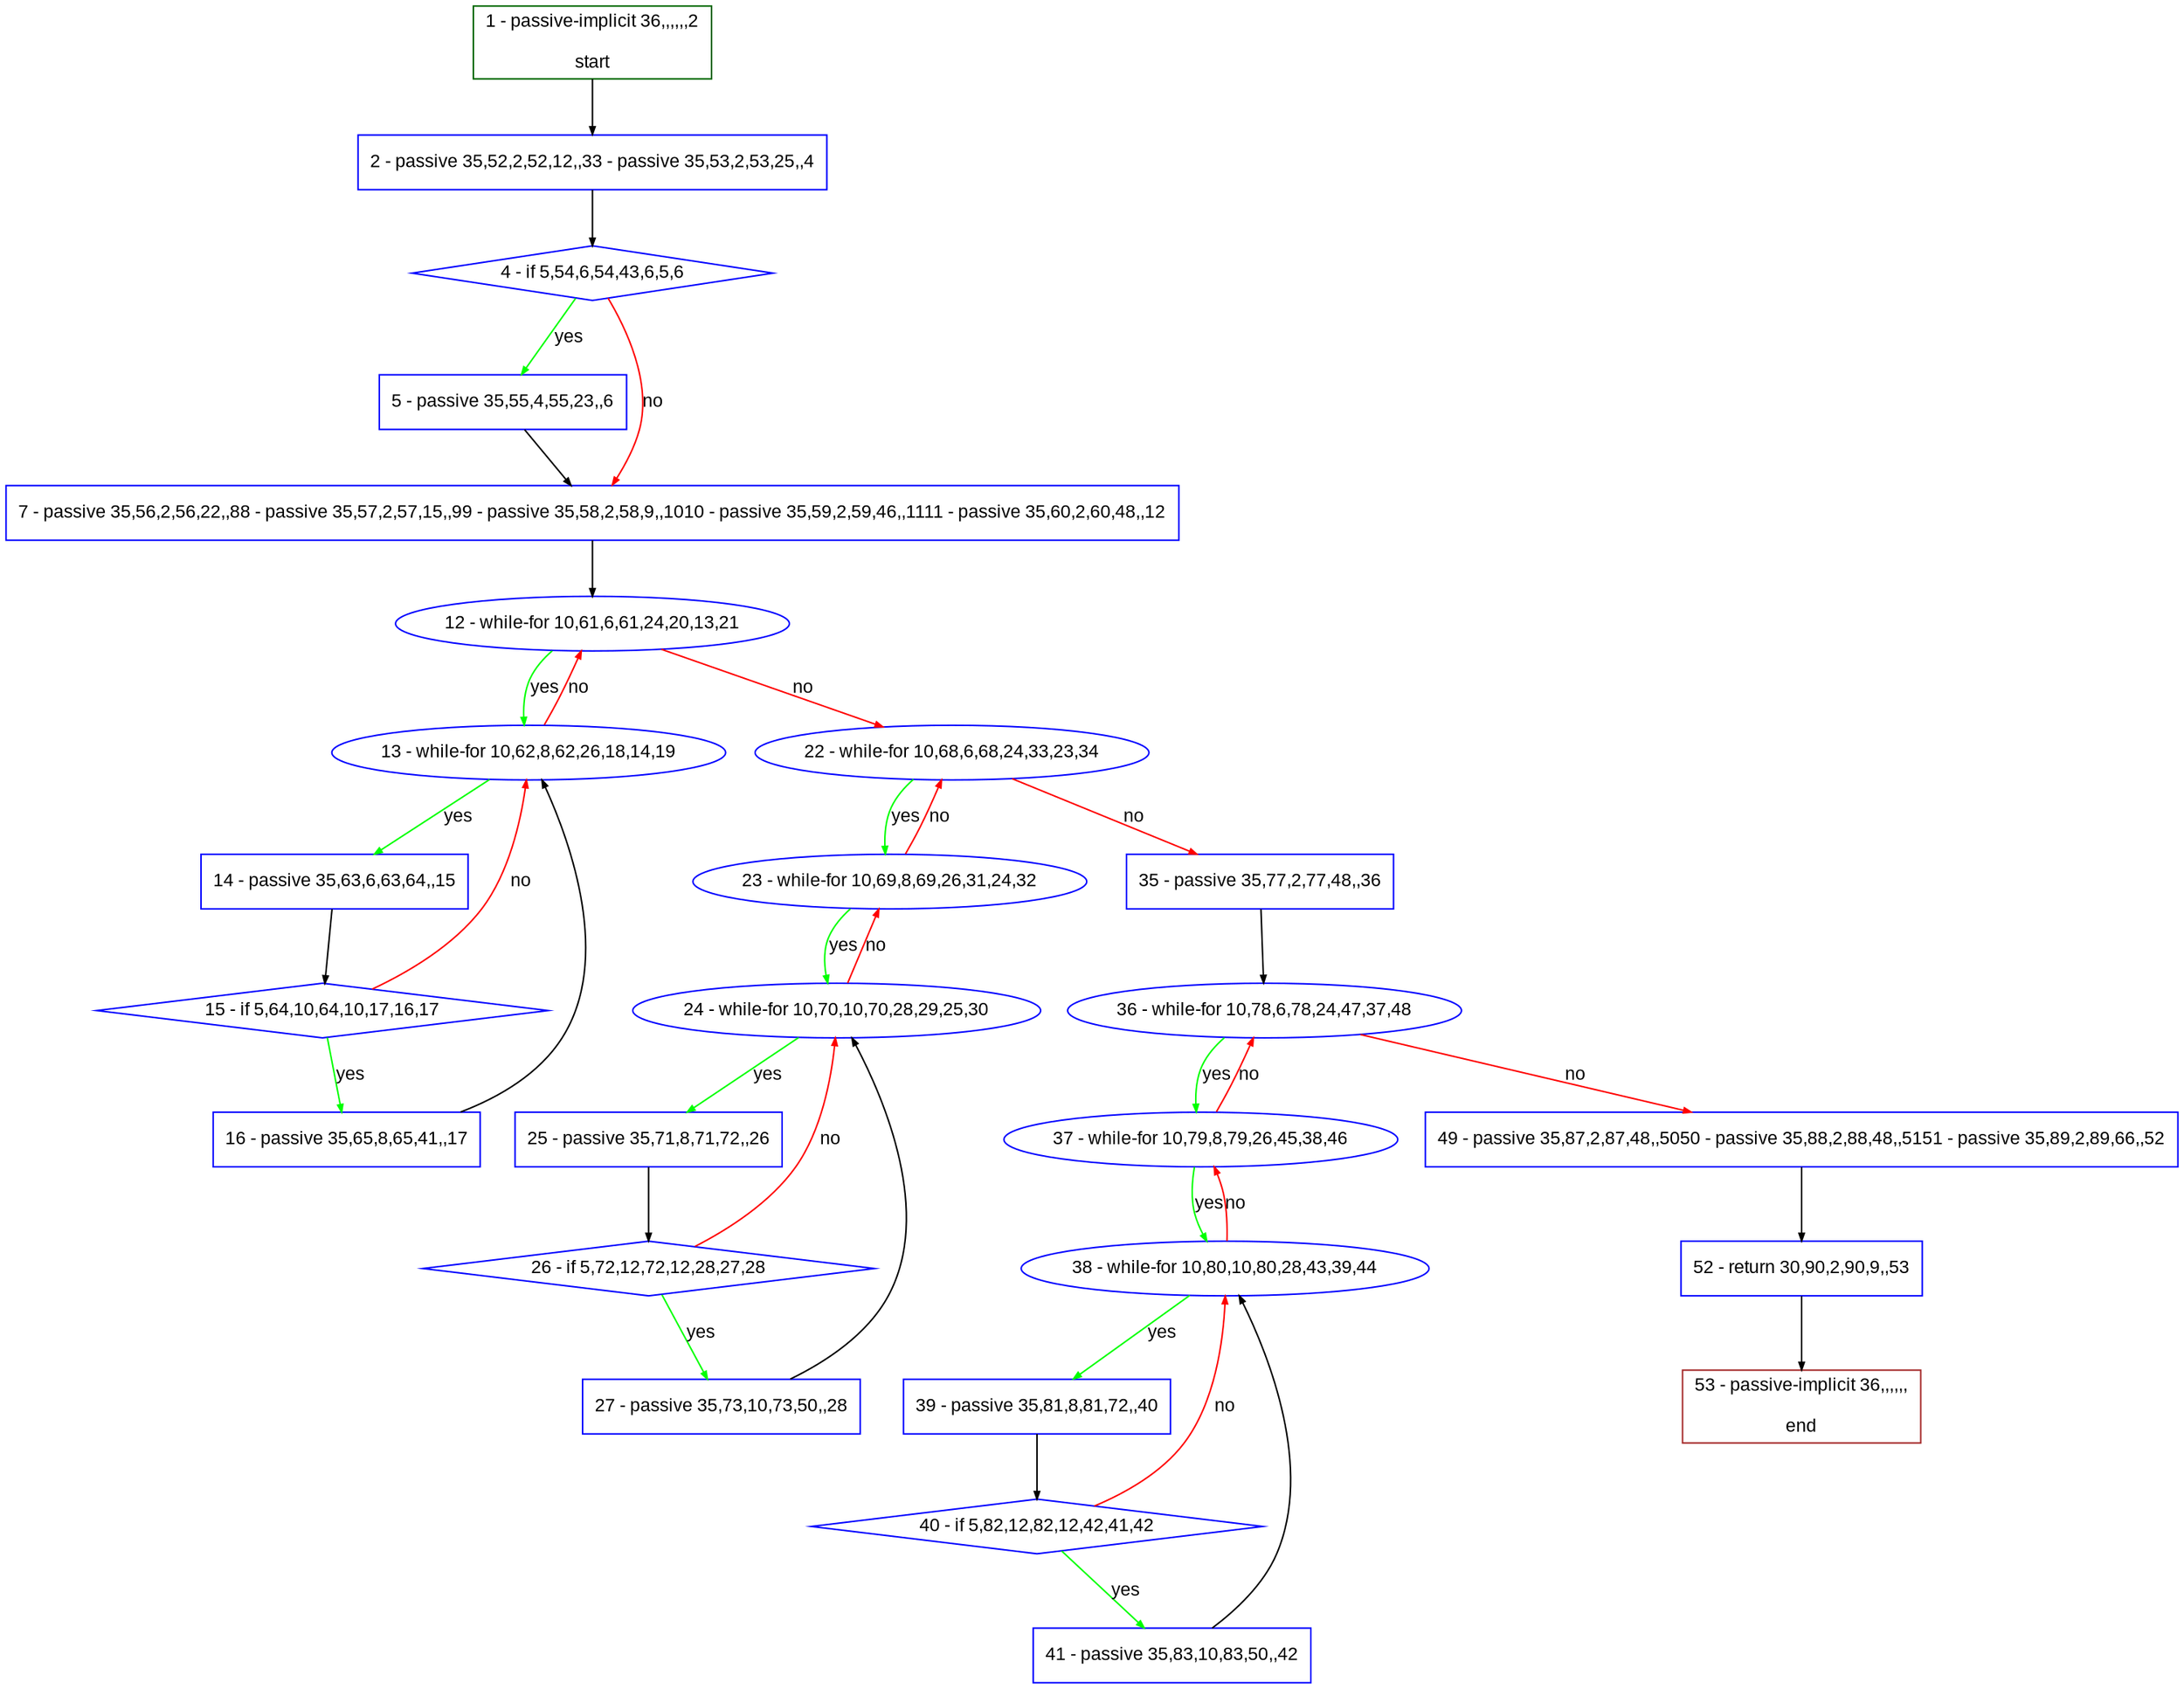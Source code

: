 digraph "" {
  graph [pack="true", label="", fontsize="12", packmode="clust", fontname="Arial", fillcolor="#FFFFCC", bgcolor="white", style="rounded,filled", compound="true"];
  node [node_initialized="no", label="", color="grey", fontsize="12", fillcolor="white", fontname="Arial", style="filled", shape="rectangle", compound="true", fixedsize="false"];
  edge [fontcolor="black", arrowhead="normal", arrowtail="none", arrowsize="0.5", ltail="", label="", color="black", fontsize="12", lhead="", fontname="Arial", dir="forward", compound="true"];
  __N1 [label="2 - passive 35,52,2,52,12,,33 - passive 35,53,2,53,25,,4", color="#0000ff", fillcolor="#ffffff", style="filled", shape="box"];
  __N2 [label="1 - passive-implicit 36,,,,,,2\n\nstart", color="#006400", fillcolor="#ffffff", style="filled", shape="box"];
  __N3 [label="4 - if 5,54,6,54,43,6,5,6", color="#0000ff", fillcolor="#ffffff", style="filled", shape="diamond"];
  __N4 [label="5 - passive 35,55,4,55,23,,6", color="#0000ff", fillcolor="#ffffff", style="filled", shape="box"];
  __N5 [label="7 - passive 35,56,2,56,22,,88 - passive 35,57,2,57,15,,99 - passive 35,58,2,58,9,,1010 - passive 35,59,2,59,46,,1111 - passive 35,60,2,60,48,,12", color="#0000ff", fillcolor="#ffffff", style="filled", shape="box"];
  __N6 [label="12 - while-for 10,61,6,61,24,20,13,21", color="#0000ff", fillcolor="#ffffff", style="filled", shape="oval"];
  __N7 [label="13 - while-for 10,62,8,62,26,18,14,19", color="#0000ff", fillcolor="#ffffff", style="filled", shape="oval"];
  __N8 [label="22 - while-for 10,68,6,68,24,33,23,34", color="#0000ff", fillcolor="#ffffff", style="filled", shape="oval"];
  __N9 [label="14 - passive 35,63,6,63,64,,15", color="#0000ff", fillcolor="#ffffff", style="filled", shape="box"];
  __N10 [label="15 - if 5,64,10,64,10,17,16,17", color="#0000ff", fillcolor="#ffffff", style="filled", shape="diamond"];
  __N11 [label="16 - passive 35,65,8,65,41,,17", color="#0000ff", fillcolor="#ffffff", style="filled", shape="box"];
  __N12 [label="23 - while-for 10,69,8,69,26,31,24,32", color="#0000ff", fillcolor="#ffffff", style="filled", shape="oval"];
  __N13 [label="35 - passive 35,77,2,77,48,,36", color="#0000ff", fillcolor="#ffffff", style="filled", shape="box"];
  __N14 [label="24 - while-for 10,70,10,70,28,29,25,30", color="#0000ff", fillcolor="#ffffff", style="filled", shape="oval"];
  __N15 [label="25 - passive 35,71,8,71,72,,26", color="#0000ff", fillcolor="#ffffff", style="filled", shape="box"];
  __N16 [label="26 - if 5,72,12,72,12,28,27,28", color="#0000ff", fillcolor="#ffffff", style="filled", shape="diamond"];
  __N17 [label="27 - passive 35,73,10,73,50,,28", color="#0000ff", fillcolor="#ffffff", style="filled", shape="box"];
  __N18 [label="36 - while-for 10,78,6,78,24,47,37,48", color="#0000ff", fillcolor="#ffffff", style="filled", shape="oval"];
  __N19 [label="37 - while-for 10,79,8,79,26,45,38,46", color="#0000ff", fillcolor="#ffffff", style="filled", shape="oval"];
  __N20 [label="49 - passive 35,87,2,87,48,,5050 - passive 35,88,2,88,48,,5151 - passive 35,89,2,89,66,,52", color="#0000ff", fillcolor="#ffffff", style="filled", shape="box"];
  __N21 [label="38 - while-for 10,80,10,80,28,43,39,44", color="#0000ff", fillcolor="#ffffff", style="filled", shape="oval"];
  __N22 [label="39 - passive 35,81,8,81,72,,40", color="#0000ff", fillcolor="#ffffff", style="filled", shape="box"];
  __N23 [label="40 - if 5,82,12,82,12,42,41,42", color="#0000ff", fillcolor="#ffffff", style="filled", shape="diamond"];
  __N24 [label="41 - passive 35,83,10,83,50,,42", color="#0000ff", fillcolor="#ffffff", style="filled", shape="box"];
  __N25 [label="52 - return 30,90,2,90,9,,53", color="#0000ff", fillcolor="#ffffff", style="filled", shape="box"];
  __N26 [label="53 - passive-implicit 36,,,,,,\n\nend", color="#a52a2a", fillcolor="#ffffff", style="filled", shape="box"];
  __N2 -> __N1 [arrowhead="normal", arrowtail="none", color="#000000", label="", dir="forward"];
  __N1 -> __N3 [arrowhead="normal", arrowtail="none", color="#000000", label="", dir="forward"];
  __N3 -> __N4 [arrowhead="normal", arrowtail="none", color="#00ff00", label="yes", dir="forward"];
  __N3 -> __N5 [arrowhead="normal", arrowtail="none", color="#ff0000", label="no", dir="forward"];
  __N4 -> __N5 [arrowhead="normal", arrowtail="none", color="#000000", label="", dir="forward"];
  __N5 -> __N6 [arrowhead="normal", arrowtail="none", color="#000000", label="", dir="forward"];
  __N6 -> __N7 [arrowhead="normal", arrowtail="none", color="#00ff00", label="yes", dir="forward"];
  __N7 -> __N6 [arrowhead="normal", arrowtail="none", color="#ff0000", label="no", dir="forward"];
  __N6 -> __N8 [arrowhead="normal", arrowtail="none", color="#ff0000", label="no", dir="forward"];
  __N7 -> __N9 [arrowhead="normal", arrowtail="none", color="#00ff00", label="yes", dir="forward"];
  __N9 -> __N10 [arrowhead="normal", arrowtail="none", color="#000000", label="", dir="forward"];
  __N10 -> __N7 [arrowhead="normal", arrowtail="none", color="#ff0000", label="no", dir="forward"];
  __N10 -> __N11 [arrowhead="normal", arrowtail="none", color="#00ff00", label="yes", dir="forward"];
  __N11 -> __N7 [arrowhead="normal", arrowtail="none", color="#000000", label="", dir="forward"];
  __N8 -> __N12 [arrowhead="normal", arrowtail="none", color="#00ff00", label="yes", dir="forward"];
  __N12 -> __N8 [arrowhead="normal", arrowtail="none", color="#ff0000", label="no", dir="forward"];
  __N8 -> __N13 [arrowhead="normal", arrowtail="none", color="#ff0000", label="no", dir="forward"];
  __N12 -> __N14 [arrowhead="normal", arrowtail="none", color="#00ff00", label="yes", dir="forward"];
  __N14 -> __N12 [arrowhead="normal", arrowtail="none", color="#ff0000", label="no", dir="forward"];
  __N14 -> __N15 [arrowhead="normal", arrowtail="none", color="#00ff00", label="yes", dir="forward"];
  __N15 -> __N16 [arrowhead="normal", arrowtail="none", color="#000000", label="", dir="forward"];
  __N16 -> __N14 [arrowhead="normal", arrowtail="none", color="#ff0000", label="no", dir="forward"];
  __N16 -> __N17 [arrowhead="normal", arrowtail="none", color="#00ff00", label="yes", dir="forward"];
  __N17 -> __N14 [arrowhead="normal", arrowtail="none", color="#000000", label="", dir="forward"];
  __N13 -> __N18 [arrowhead="normal", arrowtail="none", color="#000000", label="", dir="forward"];
  __N18 -> __N19 [arrowhead="normal", arrowtail="none", color="#00ff00", label="yes", dir="forward"];
  __N19 -> __N18 [arrowhead="normal", arrowtail="none", color="#ff0000", label="no", dir="forward"];
  __N18 -> __N20 [arrowhead="normal", arrowtail="none", color="#ff0000", label="no", dir="forward"];
  __N19 -> __N21 [arrowhead="normal", arrowtail="none", color="#00ff00", label="yes", dir="forward"];
  __N21 -> __N19 [arrowhead="normal", arrowtail="none", color="#ff0000", label="no", dir="forward"];
  __N21 -> __N22 [arrowhead="normal", arrowtail="none", color="#00ff00", label="yes", dir="forward"];
  __N22 -> __N23 [arrowhead="normal", arrowtail="none", color="#000000", label="", dir="forward"];
  __N23 -> __N21 [arrowhead="normal", arrowtail="none", color="#ff0000", label="no", dir="forward"];
  __N23 -> __N24 [arrowhead="normal", arrowtail="none", color="#00ff00", label="yes", dir="forward"];
  __N24 -> __N21 [arrowhead="normal", arrowtail="none", color="#000000", label="", dir="forward"];
  __N20 -> __N25 [arrowhead="normal", arrowtail="none", color="#000000", label="", dir="forward"];
  __N25 -> __N26 [arrowhead="normal", arrowtail="none", color="#000000", label="", dir="forward"];
}
